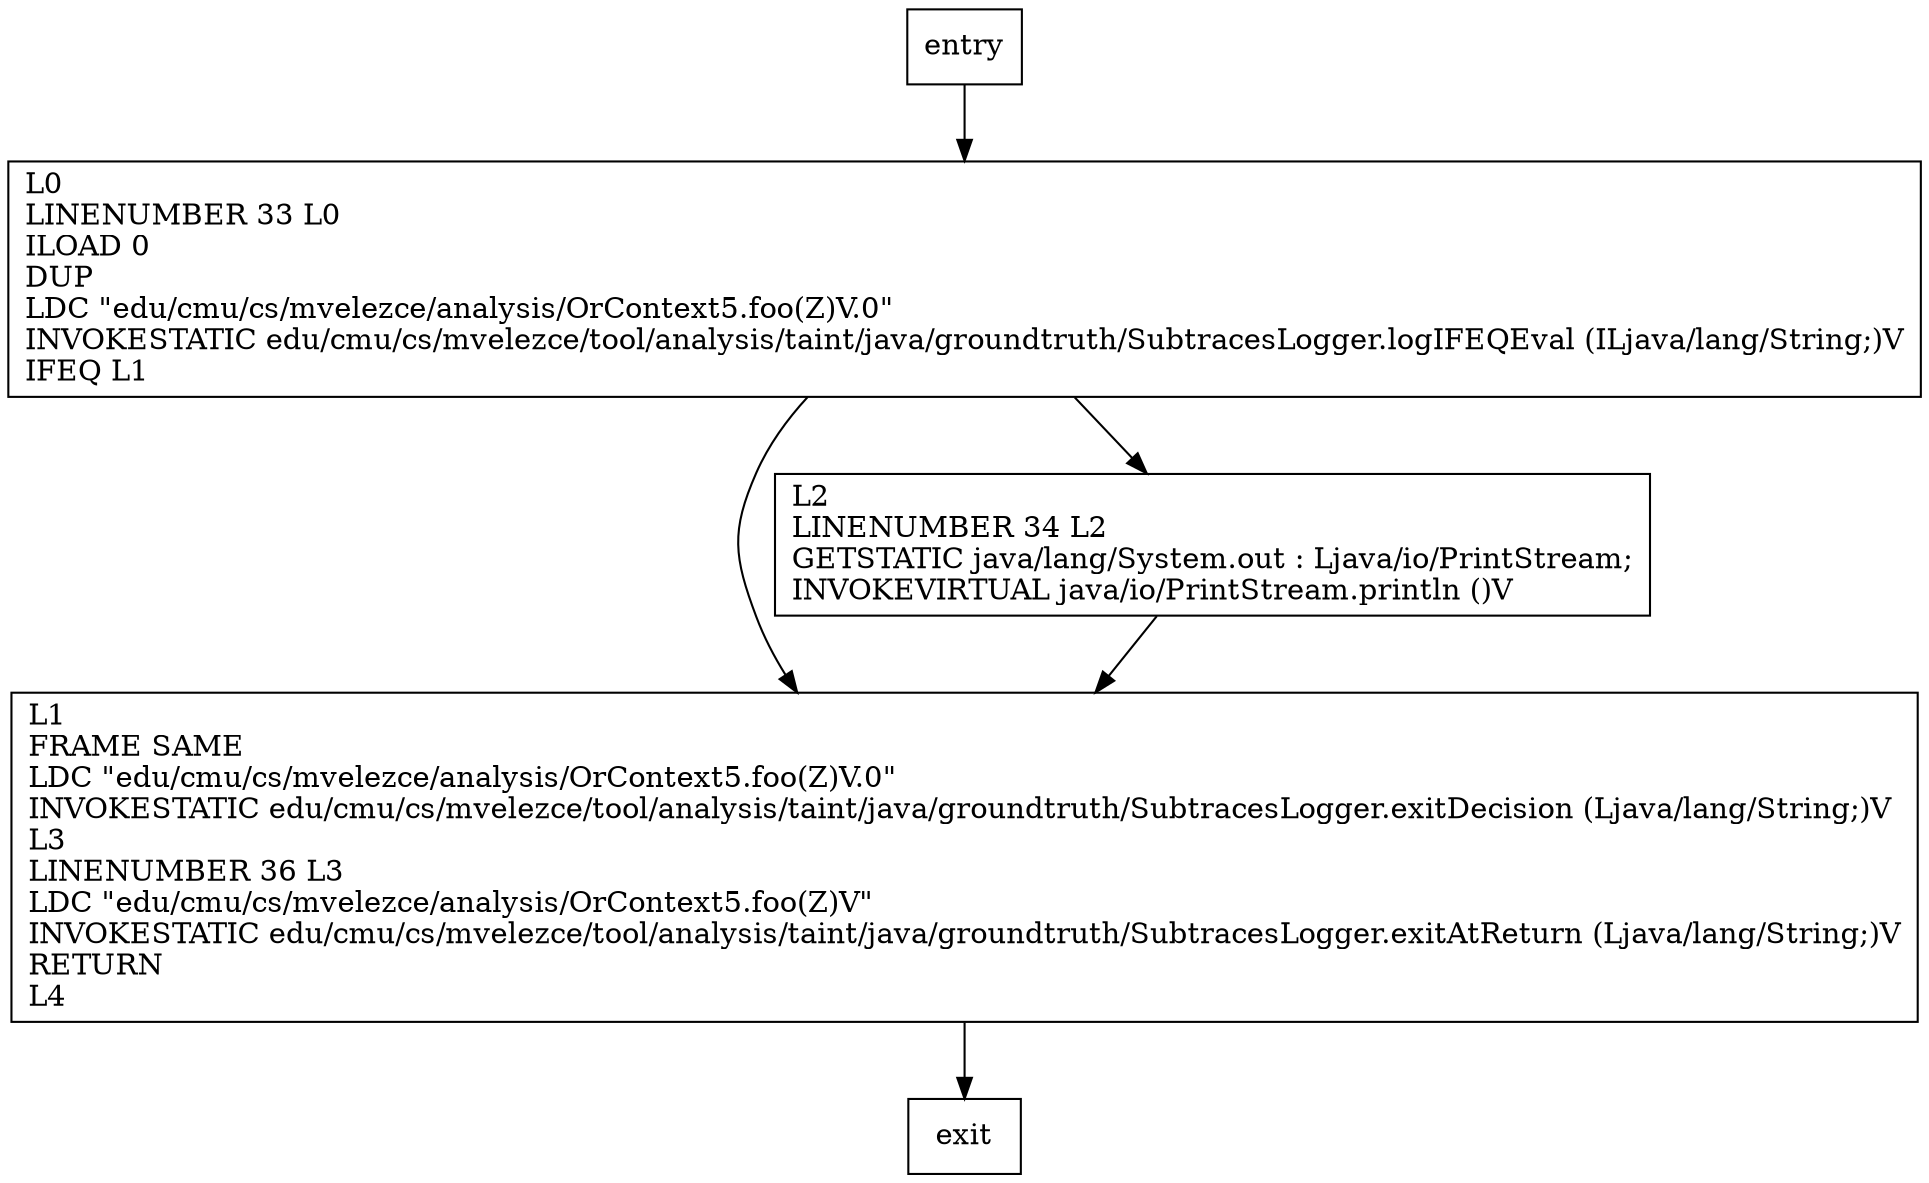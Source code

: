 digraph foo {
node [shape=record];
1023542281 [label="L1\lFRAME SAME\lLDC \"edu/cmu/cs/mvelezce/analysis/OrContext5.foo(Z)V.0\"\lINVOKESTATIC edu/cmu/cs/mvelezce/tool/analysis/taint/java/groundtruth/SubtracesLogger.exitDecision (Ljava/lang/String;)V\lL3\lLINENUMBER 36 L3\lLDC \"edu/cmu/cs/mvelezce/analysis/OrContext5.foo(Z)V\"\lINVOKESTATIC edu/cmu/cs/mvelezce/tool/analysis/taint/java/groundtruth/SubtracesLogger.exitAtReturn (Ljava/lang/String;)V\lRETURN\lL4\l"];
1235415348 [label="L0\lLINENUMBER 33 L0\lILOAD 0\lDUP\lLDC \"edu/cmu/cs/mvelezce/analysis/OrContext5.foo(Z)V.0\"\lINVOKESTATIC edu/cmu/cs/mvelezce/tool/analysis/taint/java/groundtruth/SubtracesLogger.logIFEQEval (ILjava/lang/String;)V\lIFEQ L1\l"];
1118813413 [label="L2\lLINENUMBER 34 L2\lGETSTATIC java/lang/System.out : Ljava/io/PrintStream;\lINVOKEVIRTUAL java/io/PrintStream.println ()V\l"];
entry;
exit;
entry -> 1235415348;
1023542281 -> exit;
1235415348 -> 1023542281;
1235415348 -> 1118813413;
1118813413 -> 1023542281;
}
